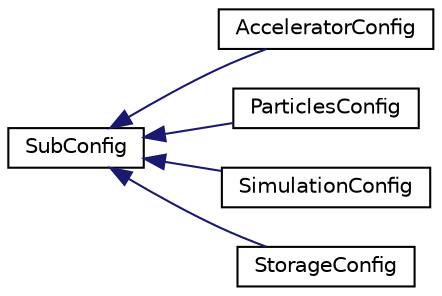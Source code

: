 digraph "Graphical Class Hierarchy"
{
  edge [fontname="Helvetica",fontsize="10",labelfontname="Helvetica",labelfontsize="10"];
  node [fontname="Helvetica",fontsize="10",shape=record];
  rankdir="LR";
  Node1 [label="SubConfig",height=0.2,width=0.4,color="black", fillcolor="white", style="filled",URL="$classSubConfig.html",tooltip="Abstract class which the config data containers inherit from. "];
  Node1 -> Node2 [dir="back",color="midnightblue",fontsize="10",style="solid",fontname="Helvetica"];
  Node2 [label="AcceleratorConfig",height=0.2,width=0.4,color="black", fillcolor="white", style="filled",URL="$classAcceleratorConfig.html",tooltip="For storing configuration data pertaining to the accelerator geometry. "];
  Node1 -> Node3 [dir="back",color="midnightblue",fontsize="10",style="solid",fontname="Helvetica"];
  Node3 [label="ParticlesConfig",height=0.2,width=0.4,color="black", fillcolor="white", style="filled",URL="$classParticlesConfig.html",tooltip="For storing configuration data pertaining to the particles in the simulation. "];
  Node1 -> Node4 [dir="back",color="midnightblue",fontsize="10",style="solid",fontname="Helvetica"];
  Node4 [label="SimulationConfig",height=0.2,width=0.4,color="black", fillcolor="white", style="filled",URL="$classSimulationConfig.html",tooltip="For storing configuration data pertaining to the nature of the simulation. "];
  Node1 -> Node5 [dir="back",color="midnightblue",fontsize="10",style="solid",fontname="Helvetica"];
  Node5 [label="StorageConfig",height=0.2,width=0.4,color="black", fillcolor="white", style="filled",URL="$classStorageConfig.html",tooltip="For storing configuration data pertaining to the storage of simulation results. "];
}
